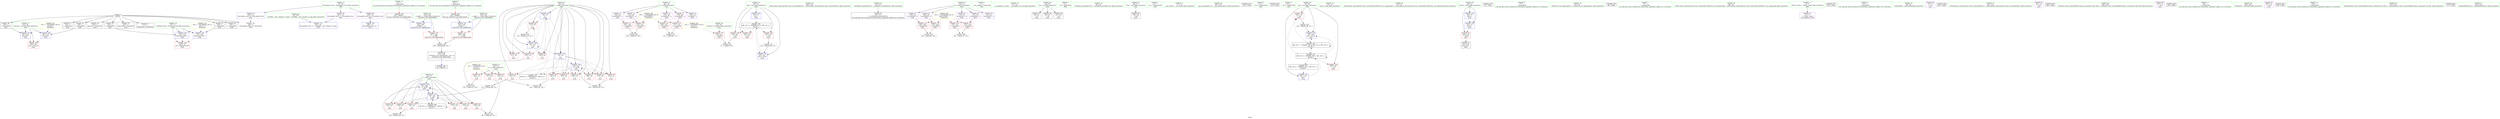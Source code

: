 digraph "SVFG" {
	label="SVFG";

	Node0x55d72c6c4cf0 [shape=record,color=grey,label="{NodeID: 0\nNullPtr}"];
	Node0x55d72c6c4cf0 -> Node0x55d72c6df370[style=solid];
	Node0x55d72c6c4cf0 -> Node0x55d72c6e0490[style=solid];
	Node0x55d72c6c4cf0 -> Node0x55d72c6e0560[style=solid];
	Node0x55d72c6c4cf0 -> Node0x55d72c6e0630[style=solid];
	Node0x55d72c6c4cf0 -> Node0x55d72c6e0700[style=solid];
	Node0x55d72c6c4cf0 -> Node0x55d72c6e07d0[style=solid];
	Node0x55d72c6c4cf0 -> Node0x55d72c6e08a0[style=solid];
	Node0x55d72c6c4cf0 -> Node0x55d72c6e0970[style=solid];
	Node0x55d72c6c4cf0 -> Node0x55d72c6e0a40[style=solid];
	Node0x55d72c6c4cf0 -> Node0x55d72c6e51d0[style=solid];
	Node0x55d72c7055a0 [shape=record,color=black,label="{NodeID: 263\n238 = PHI(80, )\n0th arg _ZStorSt13_Ios_OpenmodeS_ }"];
	Node0x55d72c7055a0 -> Node0x55d72c6e5fd0[style=solid];
	Node0x55d72c6dfd50 [shape=record,color=red,label="{NodeID: 97\n153\<--56\n\<--j\nmain\n}"];
	Node0x55d72c6c6a30 [shape=record,color=green,label="{NodeID: 14\n16\<--20\nllvm.global_ctors\<--llvm.global_ctors_field_insensitive\nGlob }"];
	Node0x55d72c6c6a30 -> Node0x55d72c6e1500[style=solid];
	Node0x55d72c6c6a30 -> Node0x55d72c6e1600[style=solid];
	Node0x55d72c6c6a30 -> Node0x55d72c6e1700[style=solid];
	Node0x55d72c6e3010 [shape=record,color=grey,label="{NodeID: 194\n193 = Binary(192, 93, )\n}"];
	Node0x55d72c6e3010 -> Node0x55d72c6e5d60[style=solid];
	Node0x55d72c6df890 [shape=record,color=red,label="{NodeID: 111\n155\<--154\n\<--arrayidx22\nmain\n}"];
	Node0x55d72c6df890 -> Node0x55d72c6ead60[style=solid];
	Node0x55d72c6de1f0 [shape=record,color=green,label="{NodeID: 28\n62\<--63\nnumtest\<--numtest_field_insensitive\nmain\n}"];
	Node0x55d72c6de1f0 -> Node0x55d72c6df550[style=solid];
	Node0x55d72c6f22d0 [shape=record,color=black,label="{NodeID: 208\nMR_12V_3 = PHI(MR_12V_4, MR_12V_2, )\npts\{61 \}\n}"];
	Node0x55d72c6f22d0 -> Node0x55d72c6e0300[style=dashed];
	Node0x55d72c6f22d0 -> Node0x55d72c6e03d0[style=dashed];
	Node0x55d72c6f22d0 -> Node0x55d72c6df480[style=dashed];
	Node0x55d72c6f22d0 -> Node0x55d72c6e5e30[style=dashed];
	Node0x55d72c6e5470 [shape=record,color=blue,label="{NodeID: 125\n54\<--93\ni\<--\nmain\n}"];
	Node0x55d72c6e5470 -> Node0x55d72c6e2360[style=dashed];
	Node0x55d72c6e5470 -> Node0x55d72c6e2430[style=dashed];
	Node0x55d72c6e5470 -> Node0x55d72c6e2500[style=dashed];
	Node0x55d72c6e5470 -> Node0x55d72c6e25d0[style=dashed];
	Node0x55d72c6e5470 -> Node0x55d72c6e5540[style=dashed];
	Node0x55d72c6e5470 -> Node0x55d72c6e5a20[style=dashed];
	Node0x55d72c6deed0 [shape=record,color=green,label="{NodeID: 42\n222\<--223\n_ZNSt14basic_ifstreamIcSt11char_traitsIcEED1Ev\<--_ZNSt14basic_ifstreamIcSt11char_traitsIcEED1Ev_field_insensitive\n}"];
	Node0x55d72c6e5fd0 [shape=record,color=blue,label="{NodeID: 139\n240\<--238\n__a.addr\<--__a\n_ZStorSt13_Ios_OpenmodeS_\n}"];
	Node0x55d72c6e5fd0 -> Node0x55d72c6e4e60[style=dashed];
	Node0x55d72c6e0b10 [shape=record,color=black,label="{NodeID: 56\n29\<--30\n\<--_ZNSt8ios_base4InitD1Ev\nCan only get source location for instruction, argument, global var or function.}"];
	Node0x55d72c6f9730 [shape=record,color=yellow,style=double,label="{NodeID: 236\n22V_1 = ENCHI(MR_22V_0)\npts\{510000 \}\nFun[main]}"];
	Node0x55d72c6f9730 -> Node0x55d72c6df960[style=dashed];
	Node0x55d72c6f9730 -> Node0x55d72c6dfa30[style=dashed];
	Node0x55d72c6f9730 -> Node0x55d72c6e4d00[style=dashed];
	Node0x55d72c6f9730 -> Node0x55d72c6e4d90[style=dashed];
	Node0x55d72c6e1700 [shape=record,color=purple,label="{NodeID: 70\n282\<--16\nllvm.global_ctors_2\<--llvm.global_ctors\nGlob }"];
	Node0x55d72c6e1700 -> Node0x55d72c6e51d0[style=solid];
	Node0x55d72c6e2290 [shape=record,color=red,label="{NodeID: 84\n147\<--52\n\<--n\nmain\n}"];
	Node0x55d72c6e2290 -> Node0x55d72c6e3610[style=solid];
	Node0x55d72c6c61d0 [shape=record,color=green,label="{NodeID: 1\n7\<--1\n__dso_handle\<--dummyObj\nGlob }"];
	Node0x55d72c705790 [shape=record,color=black,label="{NodeID: 264\n239 = PHI(81, )\n1st arg _ZStorSt13_Ios_OpenmodeS_ }"];
	Node0x55d72c705790 -> Node0x55d72c6e60a0[style=solid];
	Node0x55d72c6dfe20 [shape=record,color=red,label="{NodeID: 98\n161\<--56\n\<--j\nmain\n}"];
	Node0x55d72c6c5410 [shape=record,color=green,label="{NodeID: 15\n21\<--22\n__cxx_global_var_init\<--__cxx_global_var_init_field_insensitive\n}"];
	Node0x55d72c6e3190 [shape=record,color=grey,label="{NodeID: 195\n116 = Binary(115, 93, )\n}"];
	Node0x55d72c6e3190 -> Node0x55d72c6e5540[style=solid];
	Node0x55d72c6df960 [shape=record,color=red,label="{NodeID: 112\n160\<--159\n\<--arrayidx24\nmain\n}"];
	Node0x55d72c6df960 -> Node0x55d72c6eb020[style=solid];
	Node0x55d72c6de2c0 [shape=record,color=green,label="{NodeID: 29\n64\<--65\ncin\<--cin_field_insensitive\nmain\n}"];
	Node0x55d72c6de2c0 -> Node0x55d72c6e0c10[style=solid];
	Node0x55d72c6de2c0 -> Node0x55d72c6e0ce0[style=solid];
	Node0x55d72c6de2c0 -> Node0x55d72c6e0db0[style=solid];
	Node0x55d72c6e5540 [shape=record,color=blue,label="{NodeID: 126\n54\<--116\ni\<--inc\nmain\n}"];
	Node0x55d72c6e5540 -> Node0x55d72c6e2360[style=dashed];
	Node0x55d72c6e5540 -> Node0x55d72c6e2430[style=dashed];
	Node0x55d72c6e5540 -> Node0x55d72c6e2500[style=dashed];
	Node0x55d72c6e5540 -> Node0x55d72c6e25d0[style=dashed];
	Node0x55d72c6e5540 -> Node0x55d72c6e5540[style=dashed];
	Node0x55d72c6e5540 -> Node0x55d72c6e5a20[style=dashed];
	Node0x55d72c6defd0 [shape=record,color=green,label="{NodeID: 43\n240\<--241\n__a.addr\<--__a.addr_field_insensitive\n_ZStorSt13_Ios_OpenmodeS_\n}"];
	Node0x55d72c6defd0 -> Node0x55d72c6e4e60[style=solid];
	Node0x55d72c6defd0 -> Node0x55d72c6e5fd0[style=solid];
	Node0x55d72c6e60a0 [shape=record,color=blue,label="{NodeID: 140\n242\<--239\n__b.addr\<--__b\n_ZStorSt13_Ios_OpenmodeS_\n}"];
	Node0x55d72c6e60a0 -> Node0x55d72c6e4f30[style=dashed];
	Node0x55d72c6e0c10 [shape=record,color=black,label="{NodeID: 57\n88\<--64\n\<--cin\nmain\n}"];
	Node0x55d72c6e1800 [shape=record,color=purple,label="{NodeID: 71\n109\<--48\narrayidx\<--a\nmain\n}"];
	Node0x55d72c6e2360 [shape=record,color=red,label="{NodeID: 85\n103\<--54\n\<--i\nmain\n}"];
	Node0x55d72c6e2360 -> Node0x55d72c6e3a90[style=solid];
	Node0x55d72c6c5140 [shape=record,color=green,label="{NodeID: 2\n8\<--1\n.str\<--dummyObj\nGlob }"];
	Node0x55d72c6dfef0 [shape=record,color=red,label="{NodeID: 99\n169\<--56\n\<--j\nmain\n}"];
	Node0x55d72c6c54e0 [shape=record,color=green,label="{NodeID: 16\n25\<--26\n_ZNSt8ios_base4InitC1Ev\<--_ZNSt8ios_base4InitC1Ev_field_insensitive\n}"];
	Node0x55d72c6e3310 [shape=record,color=grey,label="{NodeID: 196\n188 = Binary(187, 93, )\n}"];
	Node0x55d72c6e3310 -> Node0x55d72c6e5c90[style=solid];
	Node0x55d72c6dfa30 [shape=record,color=red,label="{NodeID: 113\n163\<--162\n\<--arrayidx25\nmain\n}"];
	Node0x55d72c6dfa30 -> Node0x55d72c6eb020[style=solid];
	Node0x55d72c6de390 [shape=record,color=green,label="{NodeID: 30\n66\<--67\ncout\<--cout_field_insensitive\nmain\n}"];
	Node0x55d72c6de390 -> Node0x55d72c6e0e80[style=solid];
	Node0x55d72c6e5610 [shape=record,color=blue,label="{NodeID: 127\n68\<--120\nexn.slot\<--\nmain\n}"];
	Node0x55d72c6e5610 -> Node0x55d72c6df620[style=dashed];
	Node0x55d72c6df0a0 [shape=record,color=green,label="{NodeID: 44\n242\<--243\n__b.addr\<--__b.addr_field_insensitive\n_ZStorSt13_Ios_OpenmodeS_\n}"];
	Node0x55d72c6df0a0 -> Node0x55d72c6e4f30[style=solid];
	Node0x55d72c6df0a0 -> Node0x55d72c6e60a0[style=solid];
	Node0x55d72c6e0ce0 [shape=record,color=black,label="{NodeID: 58\n99\<--64\n\<--cin\nmain\n}"];
	Node0x55d72c6e18d0 [shape=record,color=purple,label="{NodeID: 72\n151\<--48\narrayidx21\<--a\nmain\n}"];
	Node0x55d72c6e18d0 -> Node0x55d72c6df7c0[style=solid];
	Node0x55d72c704aa0 [shape=record,color=black,label="{NodeID: 252\n79 = PHI(237, )\n}"];
	Node0x55d72c6e2430 [shape=record,color=red,label="{NodeID: 86\n108\<--54\n\<--i\nmain\n}"];
	Node0x55d72c6c51d0 [shape=record,color=green,label="{NodeID: 3\n10\<--1\n.str.1\<--dummyObj\nGlob }"];
	Node0x55d72c6dffc0 [shape=record,color=red,label="{NodeID: 100\n177\<--56\n\<--j\nmain\n}"];
	Node0x55d72c6c55e0 [shape=record,color=green,label="{NodeID: 17\n31\<--32\n__cxa_atexit\<--__cxa_atexit_field_insensitive\n}"];
	Node0x55d72c6e3490 [shape=record,color=grey,label="{NodeID: 197\n172 = cmp(168, 171, )\n}"];
	Node0x55d72c6dfb00 [shape=record,color=red,label="{NodeID: 114\n168\<--167\n\<--arrayidx27\nmain\n}"];
	Node0x55d72c6dfb00 -> Node0x55d72c6e3490[style=solid];
	Node0x55d72c6de460 [shape=record,color=green,label="{NodeID: 31\n68\<--69\nexn.slot\<--exn.slot_field_insensitive\nmain\n}"];
	Node0x55d72c6de460 -> Node0x55d72c6df620[style=solid];
	Node0x55d72c6de460 -> Node0x55d72c6e5610[style=solid];
	Node0x55d72c6de460 -> Node0x55d72c6e57b0[style=solid];
	Node0x55d72c6e56e0 [shape=record,color=blue,label="{NodeID: 128\n70\<--122\nehselector.slot\<--\nmain\n}"];
	Node0x55d72c6e56e0 -> Node0x55d72c6df6f0[style=dashed];
	Node0x55d72c6df170 [shape=record,color=green,label="{NodeID: 45\n250\<--251\n__gxx_personality_v0\<--__gxx_personality_v0_field_insensitive\n}"];
	Node0x55d72c6e0db0 [shape=record,color=black,label="{NodeID: 59\n107\<--64\n\<--cin\nmain\n}"];
	Node0x55d72c6e19a0 [shape=record,color=purple,label="{NodeID: 73\n154\<--48\narrayidx22\<--a\nmain\n}"];
	Node0x55d72c6e19a0 -> Node0x55d72c6df890[style=solid];
	Node0x55d72c704c90 [shape=record,color=black,label="{NodeID: 253\n100 = PHI()\n}"];
	Node0x55d72c6e2500 [shape=record,color=red,label="{NodeID: 87\n111\<--54\n\<--i\nmain\n}"];
	Node0x55d72c6c5260 [shape=record,color=green,label="{NodeID: 4\n12\<--1\n.str.2\<--dummyObj\nGlob }"];
	Node0x55d72c6e0090 [shape=record,color=red,label="{NodeID: 101\n187\<--56\n\<--j\nmain\n}"];
	Node0x55d72c6e0090 -> Node0x55d72c6e3310[style=solid];
	Node0x55d72c6c56e0 [shape=record,color=green,label="{NodeID: 18\n30\<--36\n_ZNSt8ios_base4InitD1Ev\<--_ZNSt8ios_base4InitD1Ev_field_insensitive\n}"];
	Node0x55d72c6c56e0 -> Node0x55d72c6e0b10[style=solid];
	Node0x55d72c6e3610 [shape=record,color=grey,label="{NodeID: 198\n148 = cmp(146, 147, )\n}"];
	Node0x55d72c6e4c70 [shape=record,color=red,label="{NodeID: 115\n171\<--170\n\<--arrayidx28\nmain\n}"];
	Node0x55d72c6e4c70 -> Node0x55d72c6e3490[style=solid];
	Node0x55d72c6de530 [shape=record,color=green,label="{NodeID: 32\n70\<--71\nehselector.slot\<--ehselector.slot_field_insensitive\nmain\n}"];
	Node0x55d72c6de530 -> Node0x55d72c6df6f0[style=solid];
	Node0x55d72c6de530 -> Node0x55d72c6e56e0[style=solid];
	Node0x55d72c6de530 -> Node0x55d72c6e5880[style=solid];
	Node0x55d72c6e57b0 [shape=record,color=blue,label="{NodeID: 129\n68\<--126\nexn.slot\<--\nmain\n}"];
	Node0x55d72c6e57b0 -> Node0x55d72c6df620[style=dashed];
	Node0x55d72c6df270 [shape=record,color=green,label="{NodeID: 46\n18\<--276\n_GLOBAL__sub_I_dzzjzh_0_0.cpp\<--_GLOBAL__sub_I_dzzjzh_0_0.cpp_field_insensitive\n}"];
	Node0x55d72c6df270 -> Node0x55d72c6e50d0[style=solid];
	Node0x55d72c6e0e80 [shape=record,color=black,label="{NodeID: 60\n196\<--66\n\<--cout\nmain\n}"];
	Node0x55d72c6e1a70 [shape=record,color=purple,label="{NodeID: 74\n167\<--48\narrayidx27\<--a\nmain\n}"];
	Node0x55d72c6e1a70 -> Node0x55d72c6dfb00[style=solid];
	Node0x55d72c704d60 [shape=record,color=black,label="{NodeID: 254\n110 = PHI()\n}"];
	Node0x55d72c6e25d0 [shape=record,color=red,label="{NodeID: 88\n115\<--54\n\<--i\nmain\n}"];
	Node0x55d72c6e25d0 -> Node0x55d72c6e3190[style=solid];
	Node0x55d72c6c52f0 [shape=record,color=green,label="{NodeID: 5\n14\<--1\n.str.3\<--dummyObj\nGlob }"];
	Node0x55d72c6e0160 [shape=record,color=red,label="{NodeID: 102\n182\<--58\n\<--ans\nmain\n}"];
	Node0x55d72c6e0160 -> Node0x55d72c6e2e90[style=solid];
	Node0x55d72c6c7470 [shape=record,color=green,label="{NodeID: 19\n43\<--44\nmain\<--main_field_insensitive\n}"];
	Node0x55d72c6e3790 [shape=record,color=grey,label="{NodeID: 199\n180 = cmp(176, 179, )\n}"];
	Node0x55d72c6e4d00 [shape=record,color=red,label="{NodeID: 116\n176\<--175\n\<--arrayidx31\nmain\n}"];
	Node0x55d72c6e4d00 -> Node0x55d72c6e3790[style=solid];
	Node0x55d72c6de600 [shape=record,color=green,label="{NodeID: 33\n77\<--78\n_ZNSt14basic_ifstreamIcSt11char_traitsIcEEC1EPKcSt13_Ios_Openmode\<--_ZNSt14basic_ifstreamIcSt11char_traitsIcEEC1EPKcSt13_Ios_Openmode_field_insensitive\n}"];
	Node0x55d72c6e5880 [shape=record,color=blue,label="{NodeID: 130\n70\<--128\nehselector.slot\<--\nmain\n}"];
	Node0x55d72c6e5880 -> Node0x55d72c6df6f0[style=dashed];
	Node0x55d72c6df370 [shape=record,color=black,label="{NodeID: 47\n2\<--3\ndummyVal\<--dummyVal\n}"];
	Node0x55d72c6f8740 [shape=record,color=yellow,style=double,label="{NodeID: 227\n4V_1 = ENCHI(MR_4V_0)\npts\{53 \}\nFun[main]}"];
	Node0x55d72c6f8740 -> Node0x55d72c6e20f0[style=dashed];
	Node0x55d72c6f8740 -> Node0x55d72c6e21c0[style=dashed];
	Node0x55d72c6f8740 -> Node0x55d72c6e2290[style=dashed];
	Node0x55d72c6e0f50 [shape=record,color=black,label="{NodeID: 61\n45\<--224\nmain_ret\<--\nmain\n}"];
	Node0x55d72c6e1b40 [shape=record,color=purple,label="{NodeID: 75\n170\<--48\narrayidx28\<--a\nmain\n}"];
	Node0x55d72c6e1b40 -> Node0x55d72c6e4c70[style=solid];
	Node0x55d72c704e30 [shape=record,color=black,label="{NodeID: 255\n28 = PHI()\n}"];
	Node0x55d72c6e26a0 [shape=record,color=red,label="{NodeID: 89\n138\<--54\n\<--i\nmain\n}"];
	Node0x55d72c6e26a0 -> Node0x55d72c6e3910[style=solid];
	Node0x55d72c6c6310 [shape=record,color=green,label="{NodeID: 6\n17\<--1\n\<--dummyObj\nCan only get source location for instruction, argument, global var or function.}"];
	Node0x55d72c6e0230 [shape=record,color=red,label="{NodeID: 103\n207\<--58\n\<--ans\nmain\n}"];
	Node0x55d72c6c7570 [shape=record,color=green,label="{NodeID: 20\n46\<--47\nretval\<--retval_field_insensitive\nmain\n}"];
	Node0x55d72c6c7570 -> Node0x55d72c6e2020[style=solid];
	Node0x55d72c6c7570 -> Node0x55d72c6e52d0[style=solid];
	Node0x55d72c6c7570 -> Node0x55d72c6e5f00[style=solid];
	Node0x55d72c6e3910 [shape=record,color=grey,label="{NodeID: 200\n140 = cmp(138, 139, )\n}"];
	Node0x55d72c6e4d90 [shape=record,color=red,label="{NodeID: 117\n179\<--178\n\<--arrayidx32\nmain\n}"];
	Node0x55d72c6e4d90 -> Node0x55d72c6e3790[style=solid];
	Node0x55d72c6de6d0 [shape=record,color=green,label="{NodeID: 34\n82\<--83\n_ZStorSt13_Ios_OpenmodeS_\<--_ZStorSt13_Ios_OpenmodeS__field_insensitive\n}"];
	Node0x55d72c6e5950 [shape=record,color=blue,label="{NodeID: 131\n58\<--135\nans\<--\nmain\n}"];
	Node0x55d72c6e5950 -> Node0x55d72c6f63d0[style=dashed];
	Node0x55d72c6e0490 [shape=record,color=black,label="{NodeID: 48\n119\<--3\n\<--dummyVal\nmain\n}"];
	Node0x55d72c6e1020 [shape=record,color=black,label="{NodeID: 62\n237\<--248\n_ZStorSt13_Ios_OpenmodeS__ret\<--or\n_ZStorSt13_Ios_OpenmodeS_\n|{<s0>4}}"];
	Node0x55d72c6e1020:s0 -> Node0x55d72c704aa0[style=solid,color=blue];
	Node0x55d72c6e1c10 [shape=record,color=purple,label="{NodeID: 76\n112\<--50\narrayidx12\<--b\nmain\n}"];
	Node0x55d72c704f00 [shape=record,color=black,label="{NodeID: 256\n89 = PHI()\n}"];
	Node0x55d72c6e2770 [shape=record,color=red,label="{NodeID: 90\n142\<--54\n\<--i\nmain\n}"];
	Node0x55d72c6e2770 -> Node0x55d72c6e8b10[style=solid];
	Node0x55d72c6c63a0 [shape=record,color=green,label="{NodeID: 7\n73\<--1\n\<--dummyObj\nCan only get source location for instruction, argument, global var or function.}"];
	Node0x55d72c6e0300 [shape=record,color=red,label="{NodeID: 104\n95\<--60\n\<--test\nmain\n}"];
	Node0x55d72c6e0300 -> Node0x55d72c6eaea0[style=solid];
	Node0x55d72c6c7640 [shape=record,color=green,label="{NodeID: 21\n48\<--49\na\<--a_field_insensitive\nmain\n}"];
	Node0x55d72c6c7640 -> Node0x55d72c6e1800[style=solid];
	Node0x55d72c6c7640 -> Node0x55d72c6e18d0[style=solid];
	Node0x55d72c6c7640 -> Node0x55d72c6e19a0[style=solid];
	Node0x55d72c6c7640 -> Node0x55d72c6e1a70[style=solid];
	Node0x55d72c6c7640 -> Node0x55d72c6e1b40[style=solid];
	Node0x55d72c6e3a90 [shape=record,color=grey,label="{NodeID: 201\n105 = cmp(103, 104, )\n}"];
	Node0x55d72c6e4e60 [shape=record,color=red,label="{NodeID: 118\n246\<--240\n\<--__a.addr\n_ZStorSt13_Ios_OpenmodeS_\n}"];
	Node0x55d72c6e4e60 -> Node0x55d72c6e2d10[style=solid];
	Node0x55d72c6de7d0 [shape=record,color=green,label="{NodeID: 35\n86\<--87\n_ZNSt14basic_ofstreamIcSt11char_traitsIcEEC1EPKcSt13_Ios_Openmode\<--_ZNSt14basic_ofstreamIcSt11char_traitsIcEEC1EPKcSt13_Ios_Openmode_field_insensitive\n}"];
	Node0x55d72c6e5a20 [shape=record,color=blue,label="{NodeID: 132\n54\<--93\ni\<--\nmain\n}"];
	Node0x55d72c6e5a20 -> Node0x55d72c6e26a0[style=dashed];
	Node0x55d72c6e5a20 -> Node0x55d72c6e2770[style=dashed];
	Node0x55d72c6e5a20 -> Node0x55d72c6e2840[style=dashed];
	Node0x55d72c6e5a20 -> Node0x55d72c6e2910[style=dashed];
	Node0x55d72c6e5a20 -> Node0x55d72c6e29e0[style=dashed];
	Node0x55d72c6e5a20 -> Node0x55d72c6e2ab0[style=dashed];
	Node0x55d72c6e5a20 -> Node0x55d72c6e2b80[style=dashed];
	Node0x55d72c6e5a20 -> Node0x55d72c6e5d60[style=dashed];
	Node0x55d72c6e5a20 -> Node0x55d72c6f13d0[style=dashed];
	Node0x55d72c6e0560 [shape=record,color=black,label="{NodeID: 49\n120\<--3\n\<--dummyVal\nmain\n}"];
	Node0x55d72c6e0560 -> Node0x55d72c6e5610[style=solid];
	Node0x55d72c6e10f0 [shape=record,color=purple,label="{NodeID: 63\n27\<--4\n\<--_ZStL8__ioinit\n__cxx_global_var_init\n}"];
	Node0x55d72c6e1ce0 [shape=record,color=purple,label="{NodeID: 77\n159\<--50\narrayidx24\<--b\nmain\n}"];
	Node0x55d72c6e1ce0 -> Node0x55d72c6df960[style=solid];
	Node0x55d72c704fd0 [shape=record,color=black,label="{NodeID: 257\n198 = PHI()\n}"];
	Node0x55d72c6e2840 [shape=record,color=red,label="{NodeID: 91\n150\<--54\n\<--i\nmain\n}"];
	Node0x55d72c6c6430 [shape=record,color=green,label="{NodeID: 8\n76\<--1\n\<--dummyObj\nCan only get source location for instruction, argument, global var or function.}"];
	Node0x55d72c6e03d0 [shape=record,color=red,label="{NodeID: 105\n201\<--60\n\<--test\nmain\n}"];
	Node0x55d72c6c7710 [shape=record,color=green,label="{NodeID: 22\n50\<--51\nb\<--b_field_insensitive\nmain\n}"];
	Node0x55d72c6c7710 -> Node0x55d72c6e1c10[style=solid];
	Node0x55d72c6c7710 -> Node0x55d72c6e1ce0[style=solid];
	Node0x55d72c6c7710 -> Node0x55d72c6e1db0[style=solid];
	Node0x55d72c6c7710 -> Node0x55d72c6e1e80[style=solid];
	Node0x55d72c6c7710 -> Node0x55d72c6e1f50[style=solid];
	Node0x55d72c6ead60 [shape=record,color=grey,label="{NodeID: 202\n156 = cmp(152, 155, )\n}"];
	Node0x55d72c6e4f30 [shape=record,color=red,label="{NodeID: 119\n247\<--242\n\<--__b.addr\n_ZStorSt13_Ios_OpenmodeS_\n}"];
	Node0x55d72c6e4f30 -> Node0x55d72c6e2d10[style=solid];
	Node0x55d72c6de8d0 [shape=record,color=green,label="{NodeID: 36\n90\<--91\n_ZNSirsERl\<--_ZNSirsERl_field_insensitive\n}"];
	Node0x55d72c6e5af0 [shape=record,color=blue,label="{NodeID: 133\n56\<--143\nj\<--add\nmain\n}"];
	Node0x55d72c6e5af0 -> Node0x55d72c6dfc80[style=dashed];
	Node0x55d72c6e5af0 -> Node0x55d72c6dfd50[style=dashed];
	Node0x55d72c6e5af0 -> Node0x55d72c6dfe20[style=dashed];
	Node0x55d72c6e5af0 -> Node0x55d72c6dfef0[style=dashed];
	Node0x55d72c6e5af0 -> Node0x55d72c6dffc0[style=dashed];
	Node0x55d72c6e5af0 -> Node0x55d72c6e0090[style=dashed];
	Node0x55d72c6e5af0 -> Node0x55d72c6e5af0[style=dashed];
	Node0x55d72c6e5af0 -> Node0x55d72c6e5c90[style=dashed];
	Node0x55d72c6e5af0 -> Node0x55d72c6f18d0[style=dashed];
	Node0x55d72c6e0630 [shape=record,color=black,label="{NodeID: 50\n122\<--3\n\<--dummyVal\nmain\n}"];
	Node0x55d72c6e0630 -> Node0x55d72c6e56e0[style=solid];
	Node0x55d72c6e11c0 [shape=record,color=purple,label="{NodeID: 64\n74\<--8\n\<--.str\nmain\n}"];
	Node0x55d72c6e1db0 [shape=record,color=purple,label="{NodeID: 78\n162\<--50\narrayidx25\<--b\nmain\n}"];
	Node0x55d72c6e1db0 -> Node0x55d72c6dfa30[style=solid];
	Node0x55d72c705100 [shape=record,color=black,label="{NodeID: 258\n202 = PHI()\n}"];
	Node0x55d72c6e2910 [shape=record,color=red,label="{NodeID: 92\n158\<--54\n\<--i\nmain\n}"];
	Node0x55d72c6c64c0 [shape=record,color=green,label="{NodeID: 9\n80\<--1\n\<--dummyObj\nCan only get source location for instruction, argument, global var or function.|{<s0>4}}"];
	Node0x55d72c6c64c0:s0 -> Node0x55d72c7055a0[style=solid,color=red];
	Node0x55d72c6df480 [shape=record,color=red,label="{NodeID: 106\n215\<--60\n\<--test\nmain\n}"];
	Node0x55d72c6df480 -> Node0x55d72c6e8c90[style=solid];
	Node0x55d72c6c77e0 [shape=record,color=green,label="{NodeID: 23\n52\<--53\nn\<--n_field_insensitive\nmain\n}"];
	Node0x55d72c6c77e0 -> Node0x55d72c6e20f0[style=solid];
	Node0x55d72c6c77e0 -> Node0x55d72c6e21c0[style=solid];
	Node0x55d72c6c77e0 -> Node0x55d72c6e2290[style=solid];
	Node0x55d72c6eaea0 [shape=record,color=grey,label="{NodeID: 203\n97 = cmp(95, 96, )\n}"];
	Node0x55d72c6e5000 [shape=record,color=blue,label="{NodeID: 120\n280\<--17\nllvm.global_ctors_0\<--\nGlob }"];
	Node0x55d72c6de9d0 [shape=record,color=green,label="{NodeID: 37\n131\<--132\n_ZNSt14basic_ofstreamIcSt11char_traitsIcEED1Ev\<--_ZNSt14basic_ofstreamIcSt11char_traitsIcEED1Ev_field_insensitive\n}"];
	Node0x55d72c6e5bc0 [shape=record,color=blue,label="{NodeID: 134\n58\<--183\nans\<--inc34\nmain\n}"];
	Node0x55d72c6e5bc0 -> Node0x55d72c6f54d0[style=dashed];
	Node0x55d72c6e0700 [shape=record,color=black,label="{NodeID: 51\n125\<--3\n\<--dummyVal\nmain\n}"];
	Node0x55d72c6e1290 [shape=record,color=purple,label="{NodeID: 65\n84\<--10\n\<--.str.1\nmain\n}"];
	Node0x55d72c6e1e80 [shape=record,color=purple,label="{NodeID: 79\n175\<--50\narrayidx31\<--b\nmain\n}"];
	Node0x55d72c6e1e80 -> Node0x55d72c6e4d00[style=solid];
	Node0x55d72c705200 [shape=record,color=black,label="{NodeID: 259\n206 = PHI()\n}"];
	Node0x55d72c6e29e0 [shape=record,color=red,label="{NodeID: 93\n166\<--54\n\<--i\nmain\n}"];
	Node0x55d72c6c6590 [shape=record,color=green,label="{NodeID: 10\n81\<--1\n\<--dummyObj\nCan only get source location for instruction, argument, global var or function.|{<s0>4}}"];
	Node0x55d72c6c6590:s0 -> Node0x55d72c705790[style=solid,color=red];
	Node0x55d72c6e8b10 [shape=record,color=grey,label="{NodeID: 190\n143 = Binary(142, 93, )\n}"];
	Node0x55d72c6e8b10 -> Node0x55d72c6e5af0[style=solid];
	Node0x55d72c6df550 [shape=record,color=red,label="{NodeID: 107\n96\<--62\n\<--numtest\nmain\n}"];
	Node0x55d72c6df550 -> Node0x55d72c6eaea0[style=solid];
	Node0x55d72c6c78b0 [shape=record,color=green,label="{NodeID: 24\n54\<--55\ni\<--i_field_insensitive\nmain\n}"];
	Node0x55d72c6c78b0 -> Node0x55d72c6e2360[style=solid];
	Node0x55d72c6c78b0 -> Node0x55d72c6e2430[style=solid];
	Node0x55d72c6c78b0 -> Node0x55d72c6e2500[style=solid];
	Node0x55d72c6c78b0 -> Node0x55d72c6e25d0[style=solid];
	Node0x55d72c6c78b0 -> Node0x55d72c6e26a0[style=solid];
	Node0x55d72c6c78b0 -> Node0x55d72c6e2770[style=solid];
	Node0x55d72c6c78b0 -> Node0x55d72c6e2840[style=solid];
	Node0x55d72c6c78b0 -> Node0x55d72c6e2910[style=solid];
	Node0x55d72c6c78b0 -> Node0x55d72c6e29e0[style=solid];
	Node0x55d72c6c78b0 -> Node0x55d72c6e2ab0[style=solid];
	Node0x55d72c6c78b0 -> Node0x55d72c6e2b80[style=solid];
	Node0x55d72c6c78b0 -> Node0x55d72c6e5470[style=solid];
	Node0x55d72c6c78b0 -> Node0x55d72c6e5540[style=solid];
	Node0x55d72c6c78b0 -> Node0x55d72c6e5a20[style=solid];
	Node0x55d72c6c78b0 -> Node0x55d72c6e5d60[style=solid];
	Node0x55d72c6eb020 [shape=record,color=grey,label="{NodeID: 204\n164 = cmp(160, 163, )\n}"];
	Node0x55d72c6e50d0 [shape=record,color=blue,label="{NodeID: 121\n281\<--18\nllvm.global_ctors_1\<--_GLOBAL__sub_I_dzzjzh_0_0.cpp\nGlob }"];
	Node0x55d72c6dead0 [shape=record,color=green,label="{NodeID: 38\n199\<--200\n_ZStlsISt11char_traitsIcEERSt13basic_ostreamIcT_ES5_PKc\<--_ZStlsISt11char_traitsIcEERSt13basic_ostreamIcT_ES5_PKc_field_insensitive\n}"];
	Node0x55d72c6f54d0 [shape=record,color=black,label="{NodeID: 218\nMR_10V_7 = PHI(MR_10V_6, MR_10V_5, MR_10V_5, )\npts\{59 \}\n}"];
	Node0x55d72c6f54d0 -> Node0x55d72c6e0160[style=dashed];
	Node0x55d72c6f54d0 -> Node0x55d72c6e5bc0[style=dashed];
	Node0x55d72c6f54d0 -> Node0x55d72c6f54d0[style=dashed];
	Node0x55d72c6f54d0 -> Node0x55d72c6f63d0[style=dashed];
	Node0x55d72c6e5c90 [shape=record,color=blue,label="{NodeID: 135\n56\<--188\nj\<--inc36\nmain\n}"];
	Node0x55d72c6e5c90 -> Node0x55d72c6dfc80[style=dashed];
	Node0x55d72c6e5c90 -> Node0x55d72c6dfd50[style=dashed];
	Node0x55d72c6e5c90 -> Node0x55d72c6dfe20[style=dashed];
	Node0x55d72c6e5c90 -> Node0x55d72c6dfef0[style=dashed];
	Node0x55d72c6e5c90 -> Node0x55d72c6dffc0[style=dashed];
	Node0x55d72c6e5c90 -> Node0x55d72c6e0090[style=dashed];
	Node0x55d72c6e5c90 -> Node0x55d72c6e5af0[style=dashed];
	Node0x55d72c6e5c90 -> Node0x55d72c6e5c90[style=dashed];
	Node0x55d72c6e5c90 -> Node0x55d72c6f18d0[style=dashed];
	Node0x55d72c6e07d0 [shape=record,color=black,label="{NodeID: 52\n126\<--3\n\<--dummyVal\nmain\n}"];
	Node0x55d72c6e07d0 -> Node0x55d72c6e57b0[style=solid];
	Node0x55d72c6f8ba0 [shape=record,color=yellow,style=double,label="{NodeID: 232\n14V_1 = ENCHI(MR_14V_0)\npts\{63 \}\nFun[main]}"];
	Node0x55d72c6f8ba0 -> Node0x55d72c6df550[style=dashed];
	Node0x55d72c6e1360 [shape=record,color=purple,label="{NodeID: 66\n197\<--12\n\<--.str.2\nmain\n}"];
	Node0x55d72c6e1f50 [shape=record,color=purple,label="{NodeID: 80\n178\<--50\narrayidx32\<--b\nmain\n}"];
	Node0x55d72c6e1f50 -> Node0x55d72c6e4d90[style=solid];
	Node0x55d72c705300 [shape=record,color=black,label="{NodeID: 260\n208 = PHI()\n}"];
	Node0x55d72c6e2ab0 [shape=record,color=red,label="{NodeID: 94\n174\<--54\n\<--i\nmain\n}"];
	Node0x55d72c6c6790 [shape=record,color=green,label="{NodeID: 11\n93\<--1\n\<--dummyObj\nCan only get source location for instruction, argument, global var or function.}"];
	Node0x55d72c6e8c90 [shape=record,color=grey,label="{NodeID: 191\n216 = Binary(215, 93, )\n}"];
	Node0x55d72c6e8c90 -> Node0x55d72c6e5e30[style=solid];
	Node0x55d72c6df620 [shape=record,color=red,label="{NodeID: 108\n228\<--68\nexn\<--exn.slot\nmain\n}"];
	Node0x55d72c6c7980 [shape=record,color=green,label="{NodeID: 25\n56\<--57\nj\<--j_field_insensitive\nmain\n}"];
	Node0x55d72c6c7980 -> Node0x55d72c6dfc80[style=solid];
	Node0x55d72c6c7980 -> Node0x55d72c6dfd50[style=solid];
	Node0x55d72c6c7980 -> Node0x55d72c6dfe20[style=solid];
	Node0x55d72c6c7980 -> Node0x55d72c6dfef0[style=solid];
	Node0x55d72c6c7980 -> Node0x55d72c6dffc0[style=solid];
	Node0x55d72c6c7980 -> Node0x55d72c6e0090[style=solid];
	Node0x55d72c6c7980 -> Node0x55d72c6e5af0[style=solid];
	Node0x55d72c6c7980 -> Node0x55d72c6e5c90[style=solid];
	Node0x55d72c6f13d0 [shape=record,color=black,label="{NodeID: 205\nMR_6V_2 = PHI(MR_6V_7, MR_6V_1, )\npts\{55 \}\n}"];
	Node0x55d72c6f13d0 -> Node0x55d72c6e5470[style=dashed];
	Node0x55d72c6e51d0 [shape=record,color=blue, style = dotted,label="{NodeID: 122\n282\<--3\nllvm.global_ctors_2\<--dummyVal\nGlob }"];
	Node0x55d72c6debd0 [shape=record,color=green,label="{NodeID: 39\n203\<--204\n_ZNSolsEl\<--_ZNSolsEl_field_insensitive\n}"];
	Node0x55d72c6e5d60 [shape=record,color=blue,label="{NodeID: 136\n54\<--193\ni\<--inc39\nmain\n}"];
	Node0x55d72c6e5d60 -> Node0x55d72c6e26a0[style=dashed];
	Node0x55d72c6e5d60 -> Node0x55d72c6e2770[style=dashed];
	Node0x55d72c6e5d60 -> Node0x55d72c6e2840[style=dashed];
	Node0x55d72c6e5d60 -> Node0x55d72c6e2910[style=dashed];
	Node0x55d72c6e5d60 -> Node0x55d72c6e29e0[style=dashed];
	Node0x55d72c6e5d60 -> Node0x55d72c6e2ab0[style=dashed];
	Node0x55d72c6e5d60 -> Node0x55d72c6e2b80[style=dashed];
	Node0x55d72c6e5d60 -> Node0x55d72c6e5d60[style=dashed];
	Node0x55d72c6e5d60 -> Node0x55d72c6f13d0[style=dashed];
	Node0x55d72c6e08a0 [shape=record,color=black,label="{NodeID: 53\n128\<--3\n\<--dummyVal\nmain\n}"];
	Node0x55d72c6e08a0 -> Node0x55d72c6e5880[style=solid];
	Node0x55d72c6f8c80 [shape=record,color=yellow,style=double,label="{NodeID: 233\n16V_1 = ENCHI(MR_16V_0)\npts\{69 \}\nFun[main]}"];
	Node0x55d72c6f8c80 -> Node0x55d72c6e5610[style=dashed];
	Node0x55d72c6f8c80 -> Node0x55d72c6e57b0[style=dashed];
	Node0x55d72c6e1430 [shape=record,color=purple,label="{NodeID: 67\n205\<--14\n\<--.str.3\nmain\n}"];
	Node0x55d72c6e2020 [shape=record,color=red,label="{NodeID: 81\n224\<--46\n\<--retval\nmain\n}"];
	Node0x55d72c6e2020 -> Node0x55d72c6e0f50[style=solid];
	Node0x55d72c705400 [shape=record,color=black,label="{NodeID: 261\n209 = PHI()\n}"];
	Node0x55d72c6e2b80 [shape=record,color=red,label="{NodeID: 95\n192\<--54\n\<--i\nmain\n}"];
	Node0x55d72c6e2b80 -> Node0x55d72c6e3010[style=solid];
	Node0x55d72c6c6860 [shape=record,color=green,label="{NodeID: 12\n135\<--1\n\<--dummyObj\nCan only get source location for instruction, argument, global var or function.}"];
	Node0x55d72c6e2d10 [shape=record,color=grey,label="{NodeID: 192\n248 = Binary(246, 247, )\n}"];
	Node0x55d72c6e2d10 -> Node0x55d72c6e1020[style=solid];
	Node0x55d72c6df6f0 [shape=record,color=red,label="{NodeID: 109\n229\<--70\nsel\<--ehselector.slot\nmain\n}"];
	Node0x55d72c6de050 [shape=record,color=green,label="{NodeID: 26\n58\<--59\nans\<--ans_field_insensitive\nmain\n}"];
	Node0x55d72c6de050 -> Node0x55d72c6e0160[style=solid];
	Node0x55d72c6de050 -> Node0x55d72c6e0230[style=solid];
	Node0x55d72c6de050 -> Node0x55d72c6e5950[style=solid];
	Node0x55d72c6de050 -> Node0x55d72c6e5bc0[style=solid];
	Node0x55d72c6f18d0 [shape=record,color=black,label="{NodeID: 206\nMR_8V_2 = PHI(MR_8V_3, MR_8V_1, )\npts\{57 \}\n}"];
	Node0x55d72c6f18d0 -> Node0x55d72c6e5af0[style=dashed];
	Node0x55d72c6f18d0 -> Node0x55d72c6f18d0[style=dashed];
	Node0x55d72c6e52d0 [shape=record,color=blue,label="{NodeID: 123\n46\<--73\nretval\<--\nmain\n}"];
	Node0x55d72c6e52d0 -> Node0x55d72c6e5f00[style=dashed];
	Node0x55d72c6decd0 [shape=record,color=green,label="{NodeID: 40\n210\<--211\n_ZSt4endlIcSt11char_traitsIcEERSt13basic_ostreamIT_T0_ES6_\<--_ZSt4endlIcSt11char_traitsIcEERSt13basic_ostreamIT_T0_ES6__field_insensitive\n}"];
	Node0x55d72c6e5e30 [shape=record,color=blue,label="{NodeID: 137\n60\<--216\ntest\<--inc52\nmain\n}"];
	Node0x55d72c6e5e30 -> Node0x55d72c6f22d0[style=dashed];
	Node0x55d72c6e0970 [shape=record,color=black,label="{NodeID: 54\n230\<--3\nlpad.val\<--dummyVal\nmain\n}"];
	Node0x55d72c6f8d60 [shape=record,color=yellow,style=double,label="{NodeID: 234\n18V_1 = ENCHI(MR_18V_0)\npts\{71 \}\nFun[main]}"];
	Node0x55d72c6f8d60 -> Node0x55d72c6e56e0[style=dashed];
	Node0x55d72c6f8d60 -> Node0x55d72c6e5880[style=dashed];
	Node0x55d72c6e1500 [shape=record,color=purple,label="{NodeID: 68\n280\<--16\nllvm.global_ctors_0\<--llvm.global_ctors\nGlob }"];
	Node0x55d72c6e1500 -> Node0x55d72c6e5000[style=solid];
	Node0x55d72c6e20f0 [shape=record,color=red,label="{NodeID: 82\n104\<--52\n\<--n\nmain\n}"];
	Node0x55d72c6e20f0 -> Node0x55d72c6e3a90[style=solid];
	Node0x55d72c7054d0 [shape=record,color=black,label="{NodeID: 262\n113 = PHI()\n}"];
	Node0x55d72c6dfc80 [shape=record,color=red,label="{NodeID: 96\n146\<--56\n\<--j\nmain\n}"];
	Node0x55d72c6dfc80 -> Node0x55d72c6e3610[style=solid];
	Node0x55d72c6c6930 [shape=record,color=green,label="{NodeID: 13\n4\<--6\n_ZStL8__ioinit\<--_ZStL8__ioinit_field_insensitive\nGlob }"];
	Node0x55d72c6c6930 -> Node0x55d72c6e10f0[style=solid];
	Node0x55d72c6e2e90 [shape=record,color=grey,label="{NodeID: 193\n183 = Binary(182, 93, )\n}"];
	Node0x55d72c6e2e90 -> Node0x55d72c6e5bc0[style=solid];
	Node0x55d72c6df7c0 [shape=record,color=red,label="{NodeID: 110\n152\<--151\n\<--arrayidx21\nmain\n}"];
	Node0x55d72c6df7c0 -> Node0x55d72c6ead60[style=solid];
	Node0x55d72c6de120 [shape=record,color=green,label="{NodeID: 27\n60\<--61\ntest\<--test_field_insensitive\nmain\n}"];
	Node0x55d72c6de120 -> Node0x55d72c6e0300[style=solid];
	Node0x55d72c6de120 -> Node0x55d72c6e03d0[style=solid];
	Node0x55d72c6de120 -> Node0x55d72c6df480[style=solid];
	Node0x55d72c6de120 -> Node0x55d72c6e53a0[style=solid];
	Node0x55d72c6de120 -> Node0x55d72c6e5e30[style=solid];
	Node0x55d72c6f1dd0 [shape=record,color=black,label="{NodeID: 207\nMR_10V_2 = PHI(MR_10V_4, MR_10V_1, )\npts\{59 \}\n}"];
	Node0x55d72c6f1dd0 -> Node0x55d72c6e5950[style=dashed];
	Node0x55d72c6e53a0 [shape=record,color=blue,label="{NodeID: 124\n60\<--93\ntest\<--\nmain\n}"];
	Node0x55d72c6e53a0 -> Node0x55d72c6f22d0[style=dashed];
	Node0x55d72c6dedd0 [shape=record,color=green,label="{NodeID: 41\n212\<--213\n_ZNSolsEPFRSoS_E\<--_ZNSolsEPFRSoS_E_field_insensitive\n}"];
	Node0x55d72c6f63d0 [shape=record,color=black,label="{NodeID: 221\nMR_10V_4 = PHI(MR_10V_5, MR_10V_3, )\npts\{59 \}\n}"];
	Node0x55d72c6f63d0 -> Node0x55d72c6e0160[style=dashed];
	Node0x55d72c6f63d0 -> Node0x55d72c6e0230[style=dashed];
	Node0x55d72c6f63d0 -> Node0x55d72c6e5bc0[style=dashed];
	Node0x55d72c6f63d0 -> Node0x55d72c6f1dd0[style=dashed];
	Node0x55d72c6f63d0 -> Node0x55d72c6f54d0[style=dashed];
	Node0x55d72c6f63d0 -> Node0x55d72c6f63d0[style=dashed];
	Node0x55d72c6e5f00 [shape=record,color=blue,label="{NodeID: 138\n46\<--73\nretval\<--\nmain\n}"];
	Node0x55d72c6e5f00 -> Node0x55d72c6e2020[style=dashed];
	Node0x55d72c6e0a40 [shape=record,color=black,label="{NodeID: 55\n231\<--3\nlpad.val54\<--dummyVal\nmain\n}"];
	Node0x55d72c6f9650 [shape=record,color=yellow,style=double,label="{NodeID: 235\n20V_1 = ENCHI(MR_20V_0)\npts\{490000 \}\nFun[main]}"];
	Node0x55d72c6f9650 -> Node0x55d72c6df7c0[style=dashed];
	Node0x55d72c6f9650 -> Node0x55d72c6df890[style=dashed];
	Node0x55d72c6f9650 -> Node0x55d72c6dfb00[style=dashed];
	Node0x55d72c6f9650 -> Node0x55d72c6e4c70[style=dashed];
	Node0x55d72c6e1600 [shape=record,color=purple,label="{NodeID: 69\n281\<--16\nllvm.global_ctors_1\<--llvm.global_ctors\nGlob }"];
	Node0x55d72c6e1600 -> Node0x55d72c6e50d0[style=solid];
	Node0x55d72c6e21c0 [shape=record,color=red,label="{NodeID: 83\n139\<--52\n\<--n\nmain\n}"];
	Node0x55d72c6e21c0 -> Node0x55d72c6e3910[style=solid];
}

